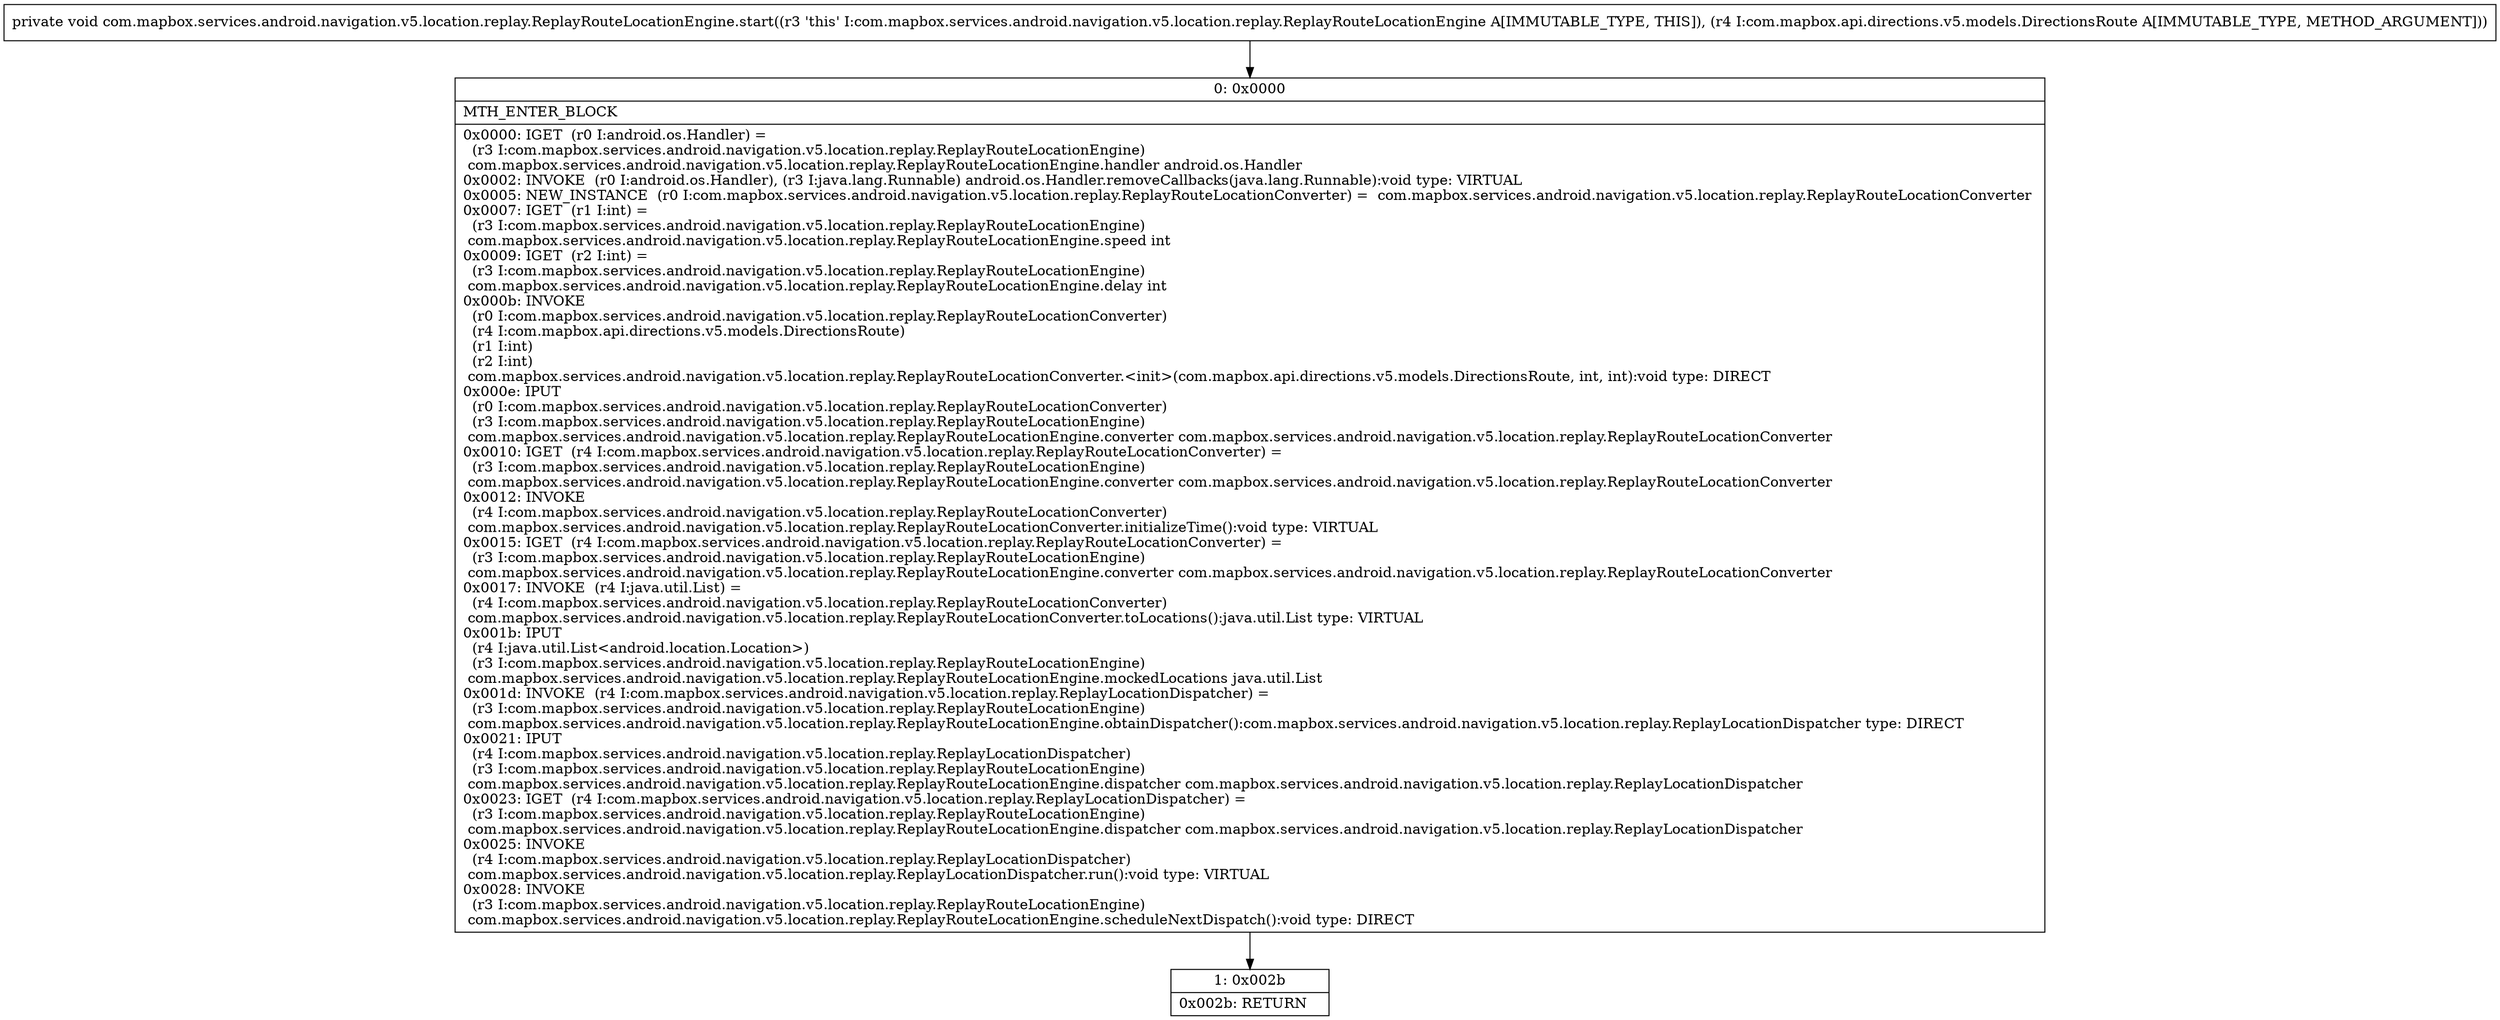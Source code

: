 digraph "CFG forcom.mapbox.services.android.navigation.v5.location.replay.ReplayRouteLocationEngine.start(Lcom\/mapbox\/api\/directions\/v5\/models\/DirectionsRoute;)V" {
Node_0 [shape=record,label="{0\:\ 0x0000|MTH_ENTER_BLOCK\l|0x0000: IGET  (r0 I:android.os.Handler) = \l  (r3 I:com.mapbox.services.android.navigation.v5.location.replay.ReplayRouteLocationEngine)\l com.mapbox.services.android.navigation.v5.location.replay.ReplayRouteLocationEngine.handler android.os.Handler \l0x0002: INVOKE  (r0 I:android.os.Handler), (r3 I:java.lang.Runnable) android.os.Handler.removeCallbacks(java.lang.Runnable):void type: VIRTUAL \l0x0005: NEW_INSTANCE  (r0 I:com.mapbox.services.android.navigation.v5.location.replay.ReplayRouteLocationConverter) =  com.mapbox.services.android.navigation.v5.location.replay.ReplayRouteLocationConverter \l0x0007: IGET  (r1 I:int) = \l  (r3 I:com.mapbox.services.android.navigation.v5.location.replay.ReplayRouteLocationEngine)\l com.mapbox.services.android.navigation.v5.location.replay.ReplayRouteLocationEngine.speed int \l0x0009: IGET  (r2 I:int) = \l  (r3 I:com.mapbox.services.android.navigation.v5.location.replay.ReplayRouteLocationEngine)\l com.mapbox.services.android.navigation.v5.location.replay.ReplayRouteLocationEngine.delay int \l0x000b: INVOKE  \l  (r0 I:com.mapbox.services.android.navigation.v5.location.replay.ReplayRouteLocationConverter)\l  (r4 I:com.mapbox.api.directions.v5.models.DirectionsRoute)\l  (r1 I:int)\l  (r2 I:int)\l com.mapbox.services.android.navigation.v5.location.replay.ReplayRouteLocationConverter.\<init\>(com.mapbox.api.directions.v5.models.DirectionsRoute, int, int):void type: DIRECT \l0x000e: IPUT  \l  (r0 I:com.mapbox.services.android.navigation.v5.location.replay.ReplayRouteLocationConverter)\l  (r3 I:com.mapbox.services.android.navigation.v5.location.replay.ReplayRouteLocationEngine)\l com.mapbox.services.android.navigation.v5.location.replay.ReplayRouteLocationEngine.converter com.mapbox.services.android.navigation.v5.location.replay.ReplayRouteLocationConverter \l0x0010: IGET  (r4 I:com.mapbox.services.android.navigation.v5.location.replay.ReplayRouteLocationConverter) = \l  (r3 I:com.mapbox.services.android.navigation.v5.location.replay.ReplayRouteLocationEngine)\l com.mapbox.services.android.navigation.v5.location.replay.ReplayRouteLocationEngine.converter com.mapbox.services.android.navigation.v5.location.replay.ReplayRouteLocationConverter \l0x0012: INVOKE  \l  (r4 I:com.mapbox.services.android.navigation.v5.location.replay.ReplayRouteLocationConverter)\l com.mapbox.services.android.navigation.v5.location.replay.ReplayRouteLocationConverter.initializeTime():void type: VIRTUAL \l0x0015: IGET  (r4 I:com.mapbox.services.android.navigation.v5.location.replay.ReplayRouteLocationConverter) = \l  (r3 I:com.mapbox.services.android.navigation.v5.location.replay.ReplayRouteLocationEngine)\l com.mapbox.services.android.navigation.v5.location.replay.ReplayRouteLocationEngine.converter com.mapbox.services.android.navigation.v5.location.replay.ReplayRouteLocationConverter \l0x0017: INVOKE  (r4 I:java.util.List) = \l  (r4 I:com.mapbox.services.android.navigation.v5.location.replay.ReplayRouteLocationConverter)\l com.mapbox.services.android.navigation.v5.location.replay.ReplayRouteLocationConverter.toLocations():java.util.List type: VIRTUAL \l0x001b: IPUT  \l  (r4 I:java.util.List\<android.location.Location\>)\l  (r3 I:com.mapbox.services.android.navigation.v5.location.replay.ReplayRouteLocationEngine)\l com.mapbox.services.android.navigation.v5.location.replay.ReplayRouteLocationEngine.mockedLocations java.util.List \l0x001d: INVOKE  (r4 I:com.mapbox.services.android.navigation.v5.location.replay.ReplayLocationDispatcher) = \l  (r3 I:com.mapbox.services.android.navigation.v5.location.replay.ReplayRouteLocationEngine)\l com.mapbox.services.android.navigation.v5.location.replay.ReplayRouteLocationEngine.obtainDispatcher():com.mapbox.services.android.navigation.v5.location.replay.ReplayLocationDispatcher type: DIRECT \l0x0021: IPUT  \l  (r4 I:com.mapbox.services.android.navigation.v5.location.replay.ReplayLocationDispatcher)\l  (r3 I:com.mapbox.services.android.navigation.v5.location.replay.ReplayRouteLocationEngine)\l com.mapbox.services.android.navigation.v5.location.replay.ReplayRouteLocationEngine.dispatcher com.mapbox.services.android.navigation.v5.location.replay.ReplayLocationDispatcher \l0x0023: IGET  (r4 I:com.mapbox.services.android.navigation.v5.location.replay.ReplayLocationDispatcher) = \l  (r3 I:com.mapbox.services.android.navigation.v5.location.replay.ReplayRouteLocationEngine)\l com.mapbox.services.android.navigation.v5.location.replay.ReplayRouteLocationEngine.dispatcher com.mapbox.services.android.navigation.v5.location.replay.ReplayLocationDispatcher \l0x0025: INVOKE  \l  (r4 I:com.mapbox.services.android.navigation.v5.location.replay.ReplayLocationDispatcher)\l com.mapbox.services.android.navigation.v5.location.replay.ReplayLocationDispatcher.run():void type: VIRTUAL \l0x0028: INVOKE  \l  (r3 I:com.mapbox.services.android.navigation.v5.location.replay.ReplayRouteLocationEngine)\l com.mapbox.services.android.navigation.v5.location.replay.ReplayRouteLocationEngine.scheduleNextDispatch():void type: DIRECT \l}"];
Node_1 [shape=record,label="{1\:\ 0x002b|0x002b: RETURN   \l}"];
MethodNode[shape=record,label="{private void com.mapbox.services.android.navigation.v5.location.replay.ReplayRouteLocationEngine.start((r3 'this' I:com.mapbox.services.android.navigation.v5.location.replay.ReplayRouteLocationEngine A[IMMUTABLE_TYPE, THIS]), (r4 I:com.mapbox.api.directions.v5.models.DirectionsRoute A[IMMUTABLE_TYPE, METHOD_ARGUMENT])) }"];
MethodNode -> Node_0;
Node_0 -> Node_1;
}

